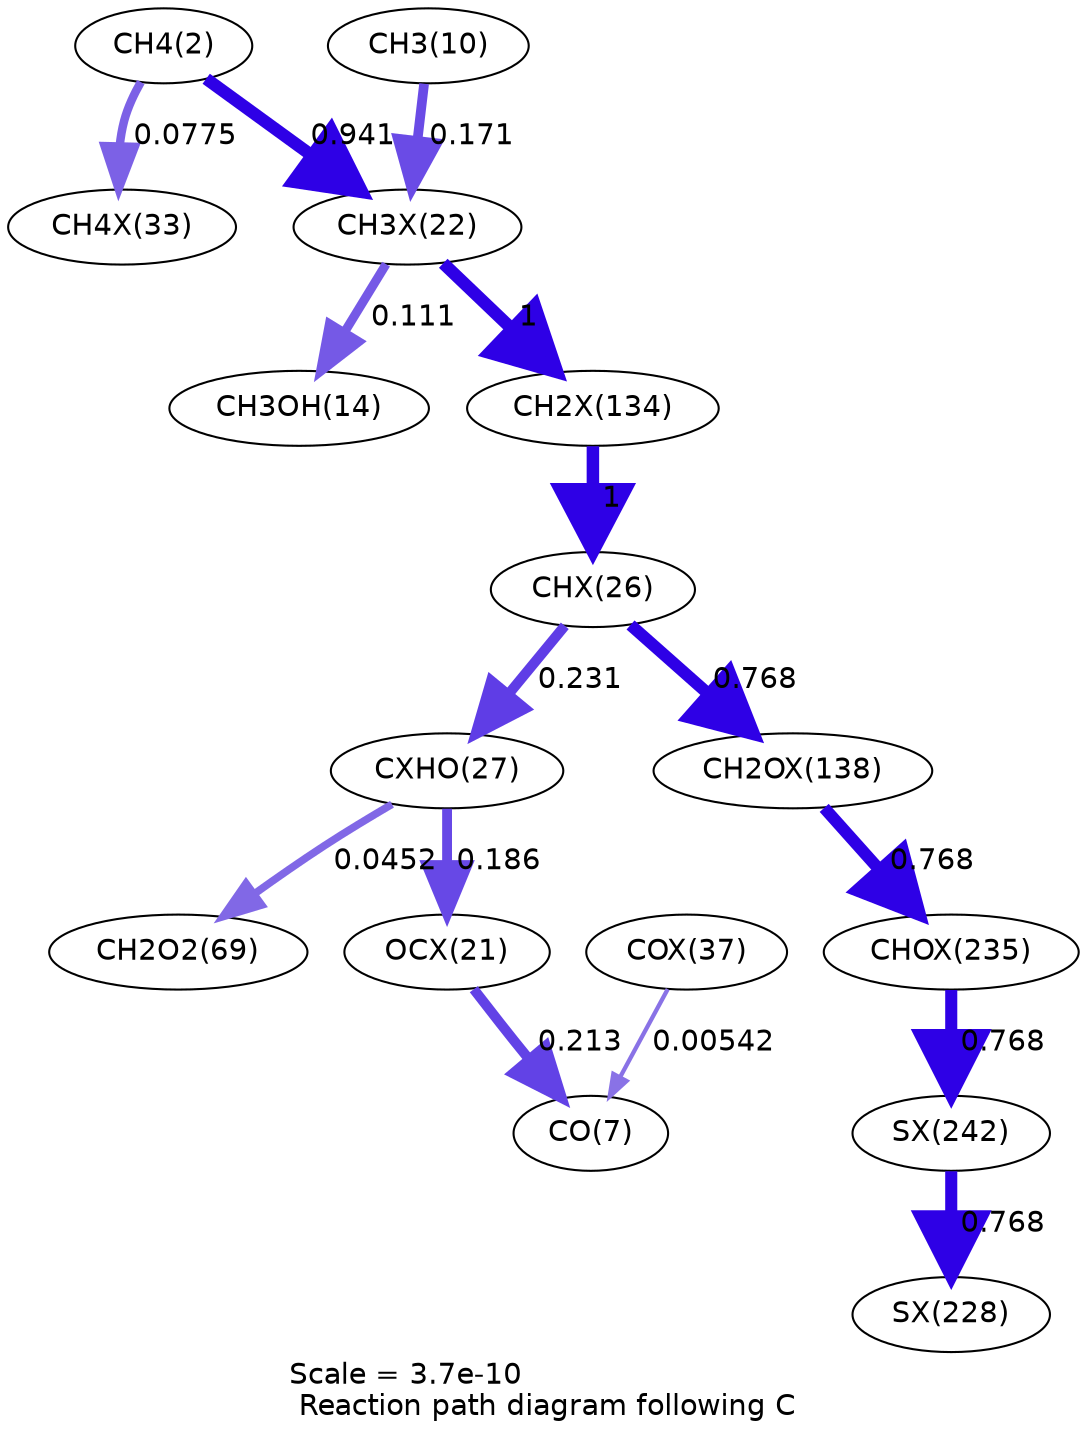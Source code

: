 digraph reaction_paths {
center=1;
s4 -> s33[fontname="Helvetica", penwidth=4.07, arrowsize=2.03, color="0.7, 0.577, 0.9"
, label=" 0.0775"];
s4 -> s28[fontname="Helvetica", penwidth=5.95, arrowsize=2.98, color="0.7, 1.44, 0.9"
, label=" 0.941"];
s12 -> s28[fontname="Helvetica", penwidth=4.66, arrowsize=2.33, color="0.7, 0.671, 0.9"
, label=" 0.171"];
s28 -> s16[fontname="Helvetica", penwidth=4.34, arrowsize=2.17, color="0.7, 0.611, 0.9"
, label=" 0.111"];
s28 -> s43[fontname="Helvetica", penwidth=6, arrowsize=3, color="0.7, 1.5, 0.9"
, label=" 1"];
s43 -> s31[fontname="Helvetica", penwidth=6, arrowsize=3, color="0.7, 1.5, 0.9"
, label=" 1"];
s31 -> s32[fontname="Helvetica", penwidth=4.9, arrowsize=2.45, color="0.7, 0.731, 0.9"
, label=" 0.231"];
s31 -> s45[fontname="Helvetica", penwidth=5.8, arrowsize=2.9, color="0.7, 1.27, 0.9"
, label=" 0.768"];
s32 -> s27[fontname="Helvetica", penwidth=4.73, arrowsize=2.36, color="0.7, 0.686, 0.9"
, label=" 0.186"];
s32 -> s21[fontname="Helvetica", penwidth=3.66, arrowsize=1.83, color="0.7, 0.545, 0.9"
, label=" 0.0452"];
s27 -> s9[fontname="Helvetica", penwidth=4.83, arrowsize=2.42, color="0.7, 0.713, 0.9"
, label=" 0.213"];
s37 -> s9[fontname="Helvetica", penwidth=2.06, arrowsize=1.03, color="0.7, 0.505, 0.9"
, label=" 0.00542"];
s45 -> s52[fontname="Helvetica", penwidth=5.8, arrowsize=2.9, color="0.7, 1.27, 0.9"
, label=" 0.768"];
s52 -> s53[fontname="Helvetica", penwidth=5.8, arrowsize=2.9, color="0.7, 1.27, 0.9"
, label=" 0.768"];
s53 -> s50[fontname="Helvetica", penwidth=5.8, arrowsize=2.9, color="0.7, 1.27, 0.9"
, label=" 0.768"];
s4 [ fontname="Helvetica", label="CH4(2)"];
s9 [ fontname="Helvetica", label="CO(7)"];
s12 [ fontname="Helvetica", label="CH3(10)"];
s16 [ fontname="Helvetica", label="CH3OH(14)"];
s21 [ fontname="Helvetica", label="CH2O2(69)"];
s27 [ fontname="Helvetica", label="OCX(21)"];
s28 [ fontname="Helvetica", label="CH3X(22)"];
s31 [ fontname="Helvetica", label="CHX(26)"];
s32 [ fontname="Helvetica", label="CXHO(27)"];
s33 [ fontname="Helvetica", label="CH4X(33)"];
s37 [ fontname="Helvetica", label="COX(37)"];
s43 [ fontname="Helvetica", label="CH2X(134)"];
s45 [ fontname="Helvetica", label="CH2OX(138)"];
s50 [ fontname="Helvetica", label="SX(228)"];
s52 [ fontname="Helvetica", label="CHOX(235)"];
s53 [ fontname="Helvetica", label="SX(242)"];
 label = "Scale = 3.7e-10\l Reaction path diagram following C";
 fontname = "Helvetica";
}
